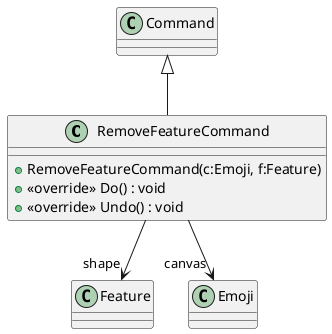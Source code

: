 @startuml
class RemoveFeatureCommand {
    + RemoveFeatureCommand(c:Emoji, f:Feature)
    + <<override>> Do() : void
    + <<override>> Undo() : void
}
Command <|-- RemoveFeatureCommand
RemoveFeatureCommand --> "shape" Feature
RemoveFeatureCommand --> "canvas" Emoji
@enduml
